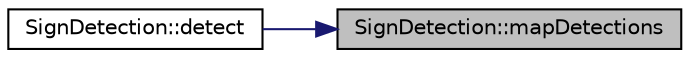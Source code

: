 digraph "SignDetection::mapDetections"
{
 // LATEX_PDF_SIZE
  edge [fontname="Helvetica",fontsize="10",labelfontname="Helvetica",labelfontsize="10"];
  node [fontname="Helvetica",fontsize="10",shape=record];
  rankdir="RL";
  Node1 [label="SignDetection::mapDetections",height=0.2,width=0.4,color="black", fillcolor="grey75", style="filled", fontcolor="black",tooltip="Maps all detected objects in the frame into an individual Detection object accordingly."];
  Node1 -> Node2 [dir="back",color="midnightblue",fontsize="10",style="solid",fontname="Helvetica"];
  Node2 [label="SignDetection::detect",height=0.2,width=0.4,color="black", fillcolor="white", style="filled",URL="$class_sign_detection.html#a78a11e3414117230bee1557af8c194c1",tooltip="Main function executing the sign detection and calling necessary filtering functions."];
}
